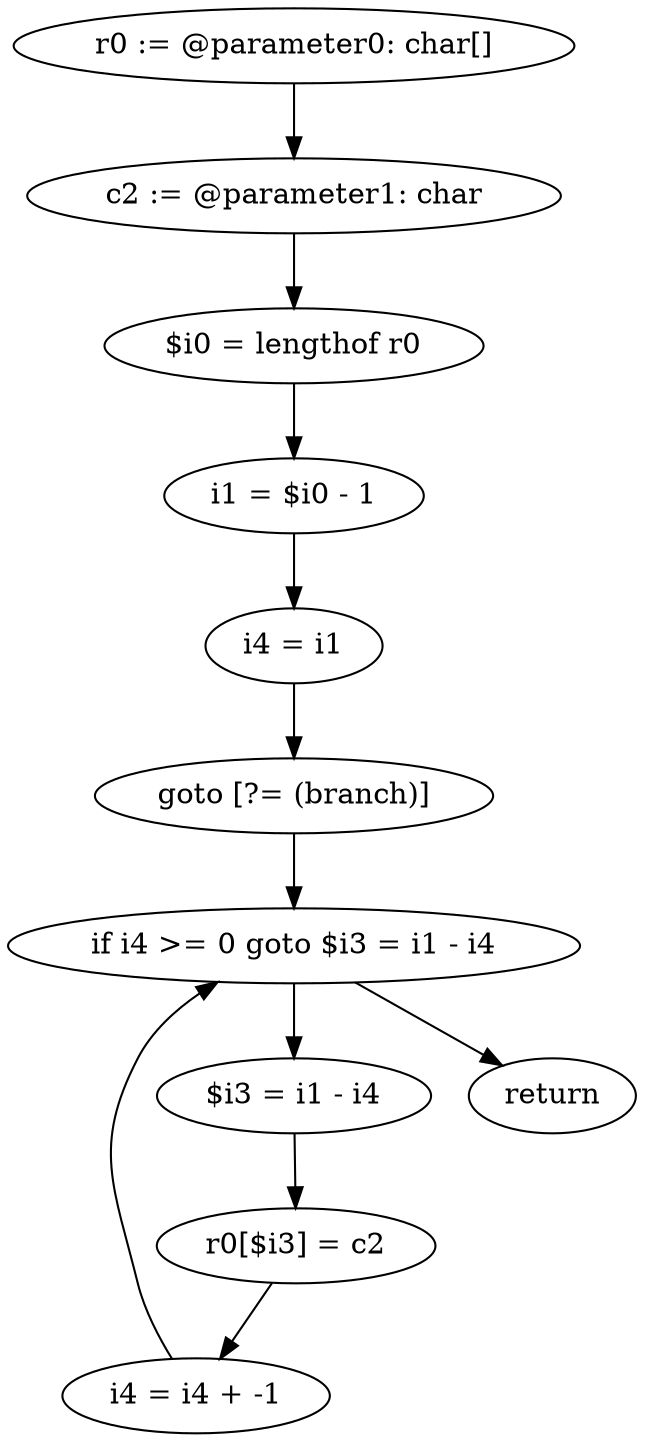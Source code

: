 digraph "unitGraph" {
    "r0 := @parameter0: char[]"
    "c2 := @parameter1: char"
    "$i0 = lengthof r0"
    "i1 = $i0 - 1"
    "i4 = i1"
    "goto [?= (branch)]"
    "$i3 = i1 - i4"
    "r0[$i3] = c2"
    "i4 = i4 + -1"
    "if i4 >= 0 goto $i3 = i1 - i4"
    "return"
    "r0 := @parameter0: char[]"->"c2 := @parameter1: char";
    "c2 := @parameter1: char"->"$i0 = lengthof r0";
    "$i0 = lengthof r0"->"i1 = $i0 - 1";
    "i1 = $i0 - 1"->"i4 = i1";
    "i4 = i1"->"goto [?= (branch)]";
    "goto [?= (branch)]"->"if i4 >= 0 goto $i3 = i1 - i4";
    "$i3 = i1 - i4"->"r0[$i3] = c2";
    "r0[$i3] = c2"->"i4 = i4 + -1";
    "i4 = i4 + -1"->"if i4 >= 0 goto $i3 = i1 - i4";
    "if i4 >= 0 goto $i3 = i1 - i4"->"return";
    "if i4 >= 0 goto $i3 = i1 - i4"->"$i3 = i1 - i4";
}
